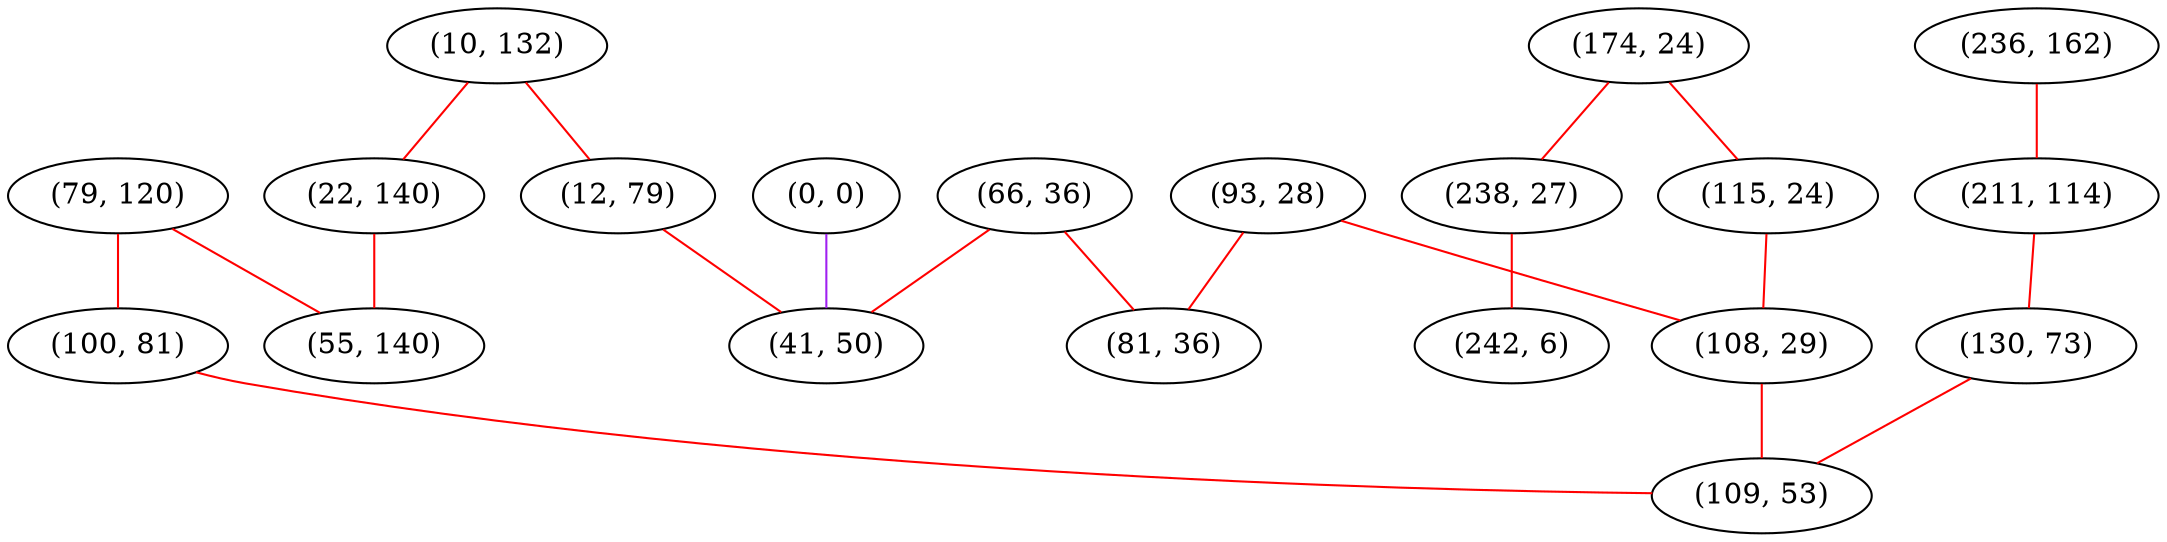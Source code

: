 graph "" {
"(93, 28)";
"(236, 162)";
"(211, 114)";
"(174, 24)";
"(79, 120)";
"(10, 132)";
"(130, 73)";
"(22, 140)";
"(238, 27)";
"(100, 81)";
"(12, 79)";
"(0, 0)";
"(66, 36)";
"(115, 24)";
"(41, 50)";
"(242, 6)";
"(108, 29)";
"(55, 140)";
"(109, 53)";
"(81, 36)";
"(93, 28)" -- "(108, 29)"  [color=red, key=0, weight=1];
"(93, 28)" -- "(81, 36)"  [color=red, key=0, weight=1];
"(236, 162)" -- "(211, 114)"  [color=red, key=0, weight=1];
"(211, 114)" -- "(130, 73)"  [color=red, key=0, weight=1];
"(174, 24)" -- "(115, 24)"  [color=red, key=0, weight=1];
"(174, 24)" -- "(238, 27)"  [color=red, key=0, weight=1];
"(79, 120)" -- "(55, 140)"  [color=red, key=0, weight=1];
"(79, 120)" -- "(100, 81)"  [color=red, key=0, weight=1];
"(10, 132)" -- "(22, 140)"  [color=red, key=0, weight=1];
"(10, 132)" -- "(12, 79)"  [color=red, key=0, weight=1];
"(130, 73)" -- "(109, 53)"  [color=red, key=0, weight=1];
"(22, 140)" -- "(55, 140)"  [color=red, key=0, weight=1];
"(238, 27)" -- "(242, 6)"  [color=red, key=0, weight=1];
"(100, 81)" -- "(109, 53)"  [color=red, key=0, weight=1];
"(12, 79)" -- "(41, 50)"  [color=red, key=0, weight=1];
"(0, 0)" -- "(41, 50)"  [color=purple, key=0, weight=4];
"(66, 36)" -- "(41, 50)"  [color=red, key=0, weight=1];
"(66, 36)" -- "(81, 36)"  [color=red, key=0, weight=1];
"(115, 24)" -- "(108, 29)"  [color=red, key=0, weight=1];
"(108, 29)" -- "(109, 53)"  [color=red, key=0, weight=1];
}
